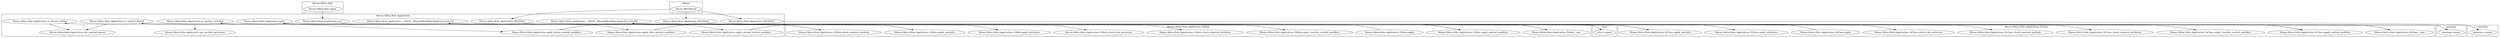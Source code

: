 digraph {
graph [overlap=false]
subgraph cluster_Moose_Meta_Role_Application_ToRole {
	label="Moose::Meta::Role::Application::ToRole";
	"Moose::Meta::Role::Application::ToRole::apply_override_method_modifiers";
	"Moose::Meta::Role::Application::ToRole::apply_method_modifiers";
	"Moose::Meta::Role::Application::ToRole::check_role_exclusions";
	"Moose::Meta::Role::Application::ToRole::apply_methods";
	"Moose::Meta::Role::Application::ToRole::_new";
	"Moose::Meta::Role::Application::ToRole::apply";
	"Moose::Meta::Role::Application::ToRole::check_required_attributes";
	"Moose::Meta::Role::Application::ToRole::check_required_methods";
	"Moose::Meta::Role::Application::ToRole::apply_attributes";
}
subgraph cluster_warnings {
	label="warnings";
	"warnings::import";
}
subgraph cluster_Moose_Meta_Role {
	label="Moose::Meta::Role";
	"Moose::Meta::Role::apply";
}
subgraph cluster_Moose {
	label="Moose";
	"Moose::BEGIN@28";
}
subgraph cluster_metaclass {
	label="metaclass";
	"metaclass::import";
}
subgraph cluster_strict {
	label="strict";
	"strict::import";
}
subgraph cluster_Moose_Meta_Role_Application {
	label="Moose::Meta::Role::Application";
	"Moose::Meta::Role::Application::BEGIN@3";
	"Moose::Meta::Role::Application::is_aliased_method";
	"Moose::Meta::Role::Application::is_method_aliased";
	"Moose::Meta::Role::Application::apply";
	"Moose::Meta::Role::Application::__ANON__[Moose/Meta/Role/Application.pm:14]";
	"Moose::Meta::Role::Application::get_method_aliases";
	"Moose::Meta::Role::Application::is_method_excluded";
	"Moose::Meta::Role::Application::new";
	"Moose::Meta::Role::Application::__ANON__[Moose/Meta/Role/Application.pm:20]";
	"Moose::Meta::Role::Application::BEGIN@4";
	"Moose::Meta::Role::Application::get_method_exclusions";
	"Moose::Meta::Role::Application::BEGIN@5";
	"Moose::Meta::Role::Application::apply_before_method_modifiers";
	"Moose::Meta::Role::Application::apply_after_method_modifiers";
	"Moose::Meta::Role::Application::apply_around_method_modifiers";
}
subgraph cluster_Moose_Meta_Role_Application_ToClass {
	label="Moose::Meta::Role::Application::ToClass";
	"Moose::Meta::Role::Application::ToClass::_new";
	"Moose::Meta::Role::Application::ToClass::check_required_methods";
	"Moose::Meta::Role::Application::ToClass::check_role_exclusions";
	"Moose::Meta::Role::Application::ToClass::apply_methods";
	"Moose::Meta::Role::Application::ToClass::apply";
	"Moose::Meta::Role::Application::ToClass::apply_attributes";
	"Moose::Meta::Role::Application::ToClass::apply_override_method_modifiers";
	"Moose::Meta::Role::Application::ToClass::check_required_attributes";
	"Moose::Meta::Role::Application::ToClass::apply_method_modifiers";
}
"Moose::Meta::Role::Application::ToClass::_new" -> "Moose::Meta::Role::Application::__ANON__[Moose/Meta/Role/Application.pm:20]";
"Moose::Meta::Role::Application::ToRole::_new" -> "Moose::Meta::Role::Application::__ANON__[Moose/Meta/Role/Application.pm:20]";
"Moose::Meta::Role::Application::apply" -> "Moose::Meta::Role::Application::ToRole::apply_attributes";
"Moose::Meta::Role::Application::apply" -> "Moose::Meta::Role::Application::ToClass::check_required_attributes";
"Moose::Meta::Role::Application::is_method_excluded" -> "Moose::Meta::Role::Application::get_method_exclusions";
"Moose::Meta::Role::Application::ToRole::apply_methods" -> "Moose::Meta::Role::Application::is_method_aliased";
"Moose::Meta::Role::Application::ToClass::apply_methods" -> "Moose::Meta::Role::Application::is_method_aliased";
"Moose::Meta::Role::Application::new" -> "Moose::Meta::Role::Application::ToRole::_new";
"Moose::Meta::Role::Application::ToRole::apply_methods" -> "Moose::Meta::Role::Application::is_method_excluded";
"Moose::Meta::Role::Application::ToClass::apply_methods" -> "Moose::Meta::Role::Application::is_method_excluded";
"Moose::BEGIN@28" -> "Moose::Meta::Role::Application::BEGIN@4";
"Moose::Meta::Role::Application::apply_before_method_modifiers" -> "Moose::Meta::Role::Application::ToClass::apply_method_modifiers";
"Moose::Meta::Role::Application::apply_after_method_modifiers" -> "Moose::Meta::Role::Application::ToClass::apply_method_modifiers";
"Moose::Meta::Role::Application::apply_around_method_modifiers" -> "Moose::Meta::Role::Application::ToClass::apply_method_modifiers";
"Moose::Meta::Role::Application::apply" -> "Moose::Meta::Role::Application::apply_around_method_modifiers";
"Moose::Meta::Role::Application::apply" -> "Moose::Meta::Role::Application::ToRole::check_role_exclusions";
"Moose::Meta::Role::Application::apply_before_method_modifiers" -> "Moose::Meta::Role::Application::ToRole::apply_method_modifiers";
"Moose::Meta::Role::Application::apply_after_method_modifiers" -> "Moose::Meta::Role::Application::ToRole::apply_method_modifiers";
"Moose::Meta::Role::Application::apply_around_method_modifiers" -> "Moose::Meta::Role::Application::ToRole::apply_method_modifiers";
"Moose::Meta::Role::Application::apply" -> "Moose::Meta::Role::Application::ToRole::apply_methods";
"Moose::Meta::Role::Application::apply" -> "Moose::Meta::Role::Application::ToRole::apply_override_method_modifiers";
"Moose::Meta::Role::Application::apply" -> "Moose::Meta::Role::Application::ToClass::check_required_methods";
"Moose::Meta::Role::Application::ToClass::apply" -> "Moose::Meta::Role::Application::apply";
"Moose::Meta::Role::Application::ToRole::apply" -> "Moose::Meta::Role::Application::apply";
"Moose::Meta::Role::Application::apply" -> "Moose::Meta::Role::Application::ToRole::check_required_attributes";
"Moose::Meta::Role::Application::BEGIN@5" -> "metaclass::import";
"Moose::Meta::Role::Application::new" -> "Moose::Meta::Role::Application::ToClass::_new";
"Moose::Meta::Role::Application::apply" -> "Moose::Meta::Role::Application::ToClass::apply_methods";
"Moose::Meta::Role::Application::apply" -> "Moose::Meta::Role::Application::ToClass::check_role_exclusions";
"Moose::Meta::Role::Application::apply" -> "Moose::Meta::Role::Application::ToClass::apply_attributes";
"Moose::Meta::Role::apply" -> "Moose::Meta::Role::Application::new";
"Moose::Meta::Role::Application::apply" -> "Moose::Meta::Role::Application::ToRole::check_required_methods";
"Moose::Meta::Role::Application::apply" -> "Moose::Meta::Role::Application::ToClass::apply_override_method_modifiers";
"Moose::Meta::Role::Application::is_aliased_method" -> "Moose::Meta::Role::Application::get_method_aliases";
"Moose::Meta::Role::Application::is_method_aliased" -> "Moose::Meta::Role::Application::get_method_aliases";
"Moose::Meta::Role::Application::ToRole::check_required_methods" -> "Moose::Meta::Role::Application::is_aliased_method";
"Moose::Meta::Role::Application::BEGIN@4" -> "warnings::import";
"Moose::Meta::Role::Application::apply" -> "Moose::Meta::Role::Application::apply_after_method_modifiers";
"Moose::BEGIN@28" -> "Moose::Meta::Role::Application::BEGIN@3";
"Moose::Meta::Role::Application::ToClass::_new" -> "Moose::Meta::Role::Application::__ANON__[Moose/Meta/Role/Application.pm:14]";
"Moose::Meta::Role::Application::ToRole::_new" -> "Moose::Meta::Role::Application::__ANON__[Moose/Meta/Role/Application.pm:14]";
"Moose::Meta::Role::Application::apply" -> "Moose::Meta::Role::Application::apply_before_method_modifiers";
"Moose::BEGIN@28" -> "Moose::Meta::Role::Application::BEGIN@5";
"Moose::Meta::Role::Application::BEGIN@3" -> "strict::import";
}
